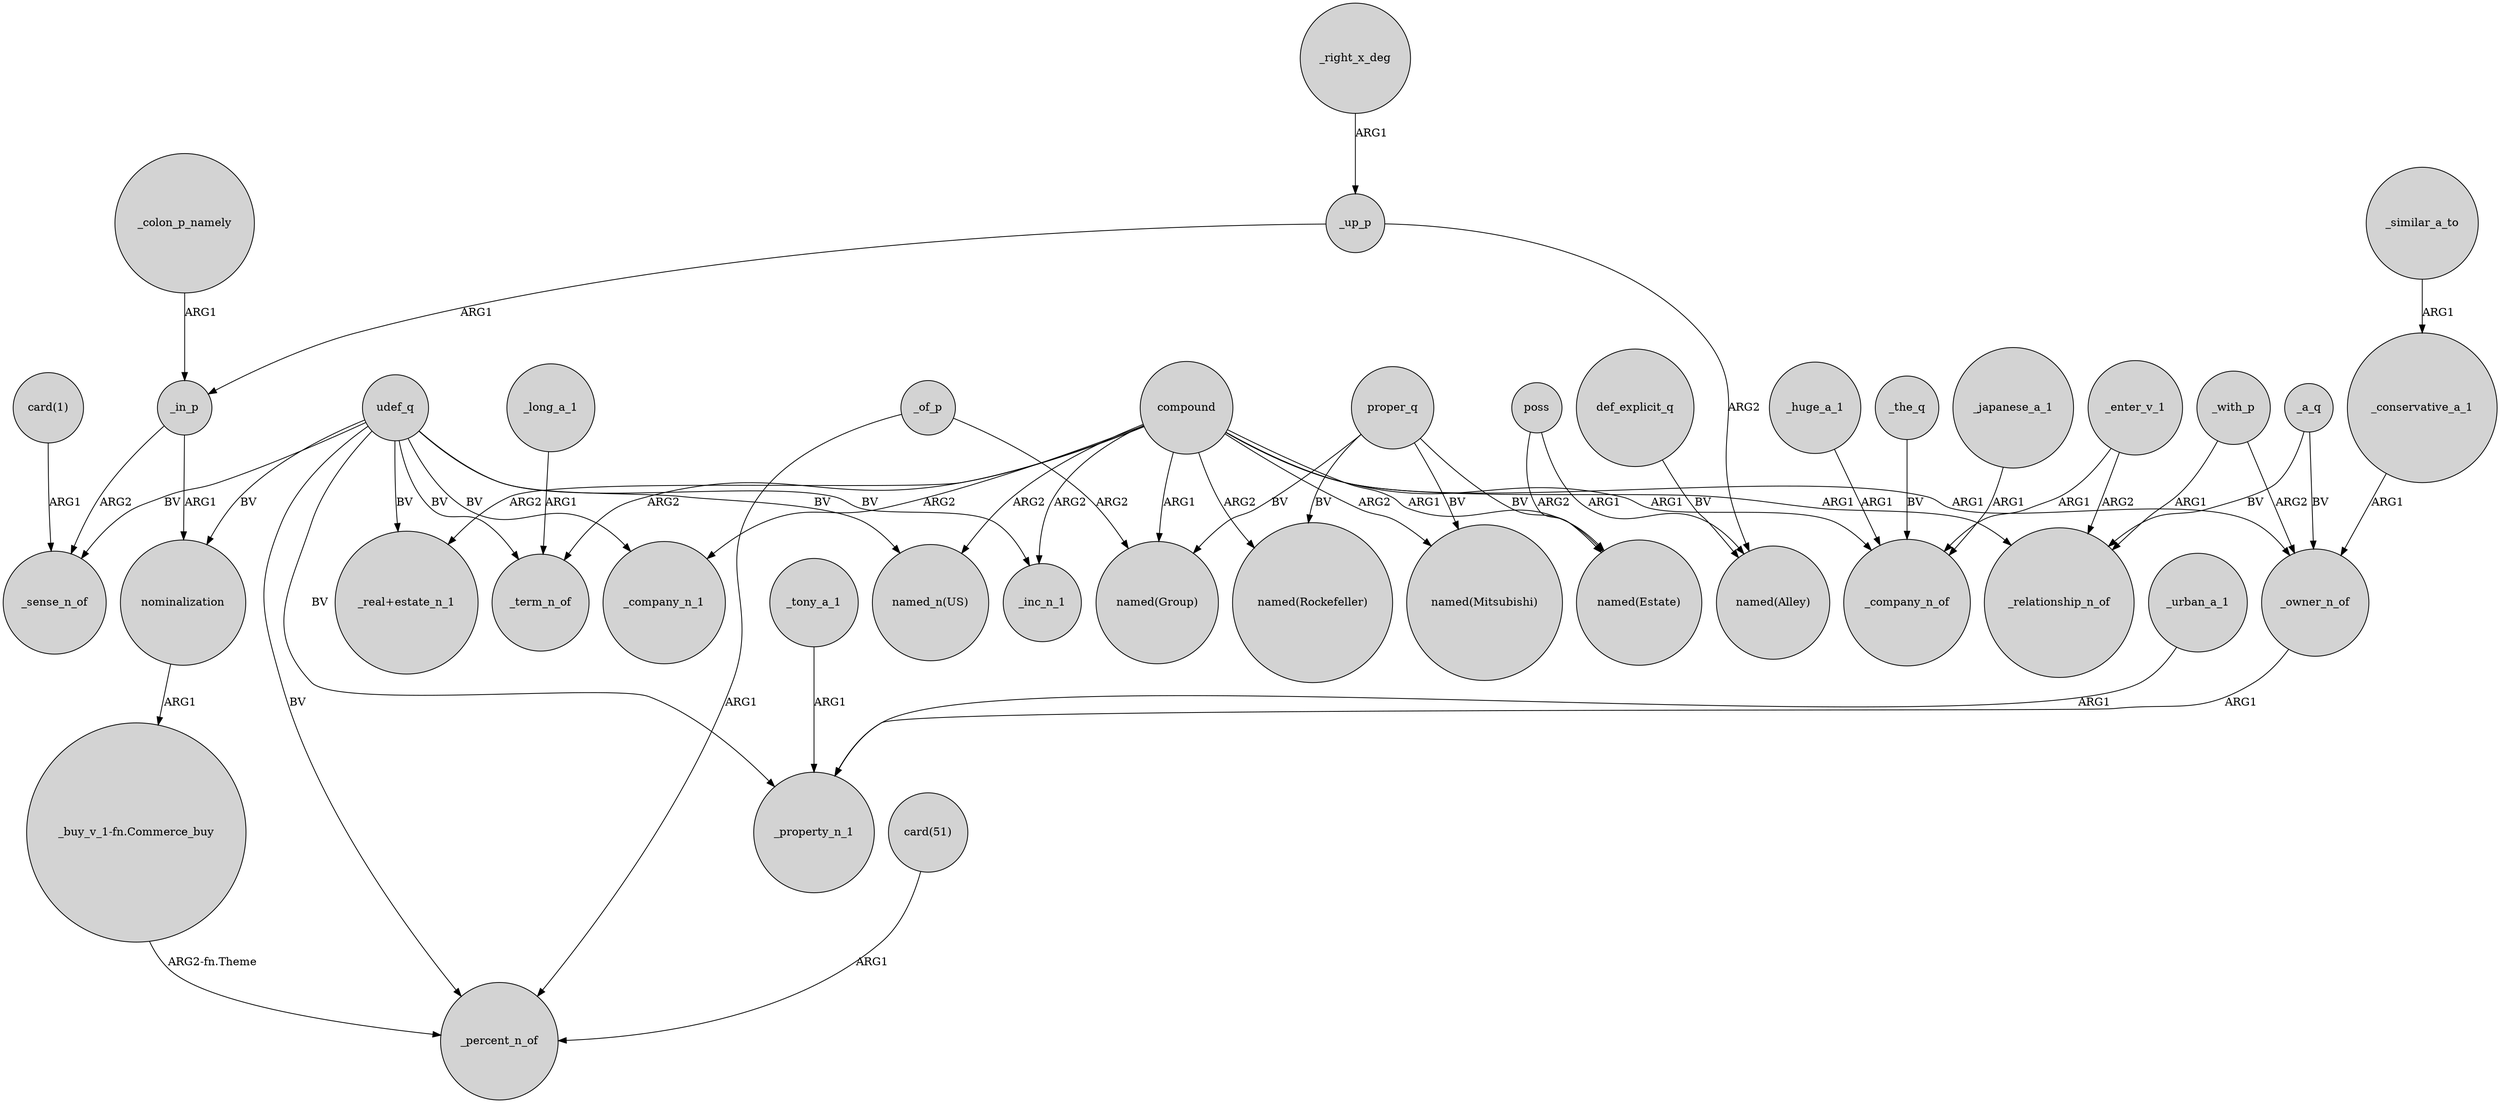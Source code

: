 digraph {
	node [shape=circle style=filled]
	_colon_p_namely -> _in_p [label=ARG1]
	compound -> "named(Rockefeller)" [label=ARG2]
	udef_q -> "named_n(US)" [label=BV]
	udef_q -> _inc_n_1 [label=BV]
	_tony_a_1 -> _property_n_1 [label=ARG1]
	_owner_n_of -> _property_n_1 [label=ARG1]
	compound -> _term_n_of [label=ARG2]
	_similar_a_to -> _conservative_a_1 [label=ARG1]
	"card(51)" -> _percent_n_of [label=ARG1]
	compound -> _company_n_1 [label=ARG2]
	poss -> "named(Estate)" [label=ARG2]
	_enter_v_1 -> _company_n_of [label=ARG1]
	poss -> "named(Alley)" [label=ARG1]
	_up_p -> _in_p [label=ARG1]
	_in_p -> _sense_n_of [label=ARG2]
	"card(1)" -> _sense_n_of [label=ARG1]
	proper_q -> "named(Estate)" [label=BV]
	compound -> "_real+estate_n_1" [label=ARG2]
	_the_q -> _company_n_of [label=BV]
	compound -> "named_n(US)" [label=ARG2]
	compound -> "named(Group)" [label=ARG1]
	_of_p -> _percent_n_of [label=ARG1]
	_a_q -> _relationship_n_of [label=BV]
	compound -> _relationship_n_of [label=ARG1]
	compound -> _company_n_of [label=ARG1]
	proper_q -> "named(Rockefeller)" [label=BV]
	compound -> "named(Estate)" [label=ARG1]
	_japanese_a_1 -> _company_n_of [label=ARG1]
	nominalization -> "_buy_v_1-fn.Commerce_buy" [label=ARG1]
	_huge_a_1 -> _company_n_of [label=ARG1]
	_enter_v_1 -> _relationship_n_of [label=ARG2]
	_with_p -> _owner_n_of [label=ARG2]
	_a_q -> _owner_n_of [label=BV]
	compound -> "named(Mitsubishi)" [label=ARG2]
	udef_q -> _sense_n_of [label=BV]
	proper_q -> "named(Mitsubishi)" [label=BV]
	_with_p -> _relationship_n_of [label=ARG1]
	"_buy_v_1-fn.Commerce_buy" -> _percent_n_of [label="ARG2-fn.Theme"]
	_in_p -> nominalization [label=ARG1]
	udef_q -> "_real+estate_n_1" [label=BV]
	udef_q -> _term_n_of [label=BV]
	udef_q -> _property_n_1 [label=BV]
	_urban_a_1 -> _property_n_1 [label=ARG1]
	_up_p -> "named(Alley)" [label=ARG2]
	udef_q -> nominalization [label=BV]
	_conservative_a_1 -> _owner_n_of [label=ARG1]
	_right_x_deg -> _up_p [label=ARG1]
	proper_q -> "named(Group)" [label=BV]
	udef_q -> _percent_n_of [label=BV]
	compound -> _owner_n_of [label=ARG1]
	_of_p -> "named(Group)" [label=ARG2]
	compound -> _inc_n_1 [label=ARG2]
	udef_q -> _company_n_1 [label=BV]
	_long_a_1 -> _term_n_of [label=ARG1]
	def_explicit_q -> "named(Alley)" [label=BV]
}
